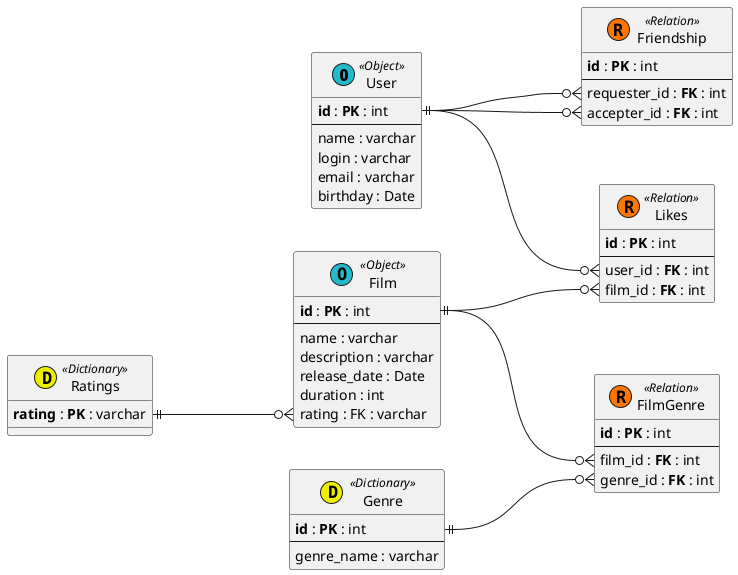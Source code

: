 @startuml

left to right direction

entity User << (O,#22bbcc) Object >> {
    **id** : **PK** : int
    --
    name : varchar
    login : varchar
    email : varchar
    birthday : Date
}


entity Film << (O,#22bbcc) Object >> {
    **id** : **PK** : int
    --
    name : varchar
    description : varchar
    release_date : Date
    duration : int
    rating : FK : varchar
}

entity Genre << (D,#eeee00) Dictionary >>
 {
    **id** : **PK** : int
    --
    genre_name : varchar
}

entity Ratings << (D,#eeee00) Dictionary >>
{
    **rating** : **PK** : varchar
}

entity FilmGenre  << (R,#FF7700) Relation >>
{
    **id** : **PK** : int
    --
    film_id : **FK** : int
    genre_id : **FK** : int
}


entity Friendship  << (R,#FF7700) Relation >>
 {
    **id** : **PK** : int
    --
    requester_id : **FK** : int
    accepter_id : **FK** : int
}


entity Likes << (R,#FF7700) Relation >> {
    **id** : **PK** : int
    --
    user_id : **FK** : int
    film_id : **FK** : int
}



User::id ||---o{ Friendship::requester_id
User::id ||---o{ Friendship::accepter_id

User::id ||---o{ Likes::user_id
Film::id ||---o{ Likes::film_id

Film::id ||---o{ FilmGenre::film_id
Genre::id ||---o{ FilmGenre::genre_id

Ratings::rating ||---o{ Film::rating

@enduml